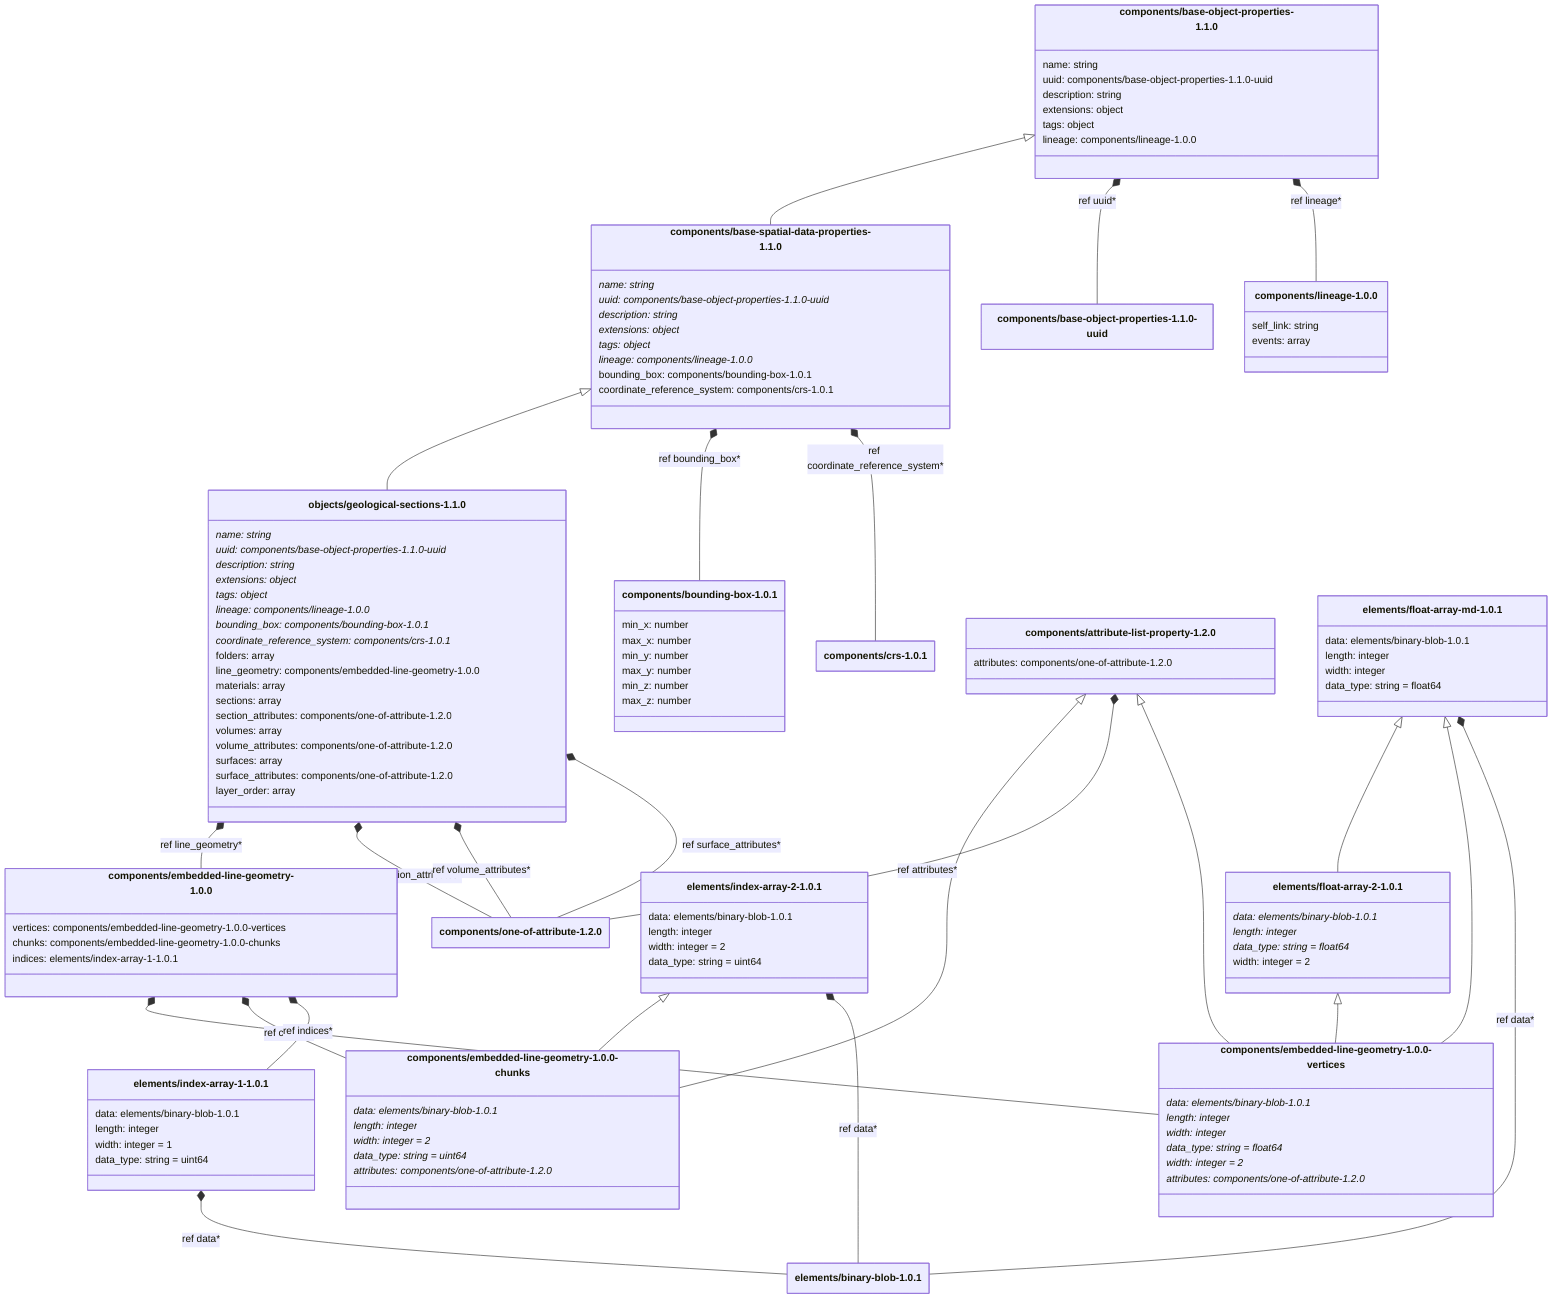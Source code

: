 ---
config:
    class:
        hideEmptyMembersBox: true
---

classDiagram
    class `components/base-object-properties-1.1.0`:::schemaComponent {
        name: string
        uuid: components/base-object-properties-1.1.0-uuid
        description: string
        extensions: object
        tags: object
        lineage: components/lineage-1.0.0
    }
    class `components/base-spatial-data-properties-1.1.0`:::schemaComponent {
        name: string*
        uuid: components/base-object-properties-1.1.0-uuid*
        description: string*
        extensions: object*
        tags: object*
        lineage: components/lineage-1.0.0*
        bounding_box: components/bounding-box-1.0.1
        coordinate_reference_system: components/crs-1.0.1
    }
    `components/base-object-properties-1.1.0` <|-- `components/base-spatial-data-properties-1.1.0`
    class `objects/geological-sections-1.1.0`:::schemaObject {
        name: string*
        uuid: components/base-object-properties-1.1.0-uuid*
        description: string*
        extensions: object*
        tags: object*
        lineage: components/lineage-1.0.0*
        bounding_box: components/bounding-box-1.0.1*
        coordinate_reference_system: components/crs-1.0.1*
        folders: array
        line_geometry: components/embedded-line-geometry-1.0.0
        materials: array
        sections: array
        section_attributes: components/one-of-attribute-1.2.0
        volumes: array
        volume_attributes: components/one-of-attribute-1.2.0
        surfaces: array
        surface_attributes: components/one-of-attribute-1.2.0
        layer_order: array
    }
    `components/base-spatial-data-properties-1.1.0` <|-- `objects/geological-sections-1.1.0`
    `components/base-object-properties-1.1.0` *-- `components/base-object-properties-1.1.0-uuid` : ref uuid*
    `components/base-object-properties-1.1.0` *-- `components/lineage-1.0.0` : ref lineage*
    `components/base-spatial-data-properties-1.1.0` *-- `components/bounding-box-1.0.1` : ref bounding_box*
    `components/base-spatial-data-properties-1.1.0` *-- `components/crs-1.0.1` : ref coordinate_reference_system*
    `objects/geological-sections-1.1.0` *-- `components/embedded-line-geometry-1.0.0` : ref line_geometry*
    `objects/geological-sections-1.1.0` *-- `components/one-of-attribute-1.2.0` : ref section_attributes*
    `objects/geological-sections-1.1.0` *-- `components/one-of-attribute-1.2.0` : ref volume_attributes*
    `objects/geological-sections-1.1.0` *-- `components/one-of-attribute-1.2.0` : ref surface_attributes*
    class `components/one-of-attribute-1.2.0`:::schemaComponent {
    }
    class `components/base-object-properties-1.1.0-uuid`:::schemaImplicit {
    }
    class `components/bounding-box-1.0.1`:::schemaComponent {
        min_x: number
        max_x: number
        min_y: number
        max_y: number
        min_z: number
        max_z: number
    }
    class `components/lineage-1.0.0`:::schemaComponent {
        self_link: string
        events: array
    }
    class `components/embedded-line-geometry-1.0.0`:::schemaComponent {
        vertices: components/embedded-line-geometry-1.0.0-vertices
        chunks: components/embedded-line-geometry-1.0.0-chunks
        indices: elements/index-array-1-1.0.1
    }
    `components/embedded-line-geometry-1.0.0` *-- `components/embedded-line-geometry-1.0.0-vertices` : ref vertices*
    `components/embedded-line-geometry-1.0.0` *-- `components/embedded-line-geometry-1.0.0-chunks` : ref chunks*
    `components/embedded-line-geometry-1.0.0` *-- `elements/index-array-1-1.0.1` : ref indices*
    class `elements/index-array-2-1.0.1`:::schemaElement {
        data: elements/binary-blob-1.0.1
        length: integer
        width: integer = 2
        data_type: string = uint64
    }
    class `components/attribute-list-property-1.2.0`:::schemaComponent {
        attributes: components/one-of-attribute-1.2.0
    }
    class `components/embedded-line-geometry-1.0.0-chunks`:::schemaImplicit {
        data: elements/binary-blob-1.0.1*
        length: integer*
        width: integer = 2*
        data_type: string = uint64*
        attributes: components/one-of-attribute-1.2.0*
    }
    `elements/index-array-2-1.0.1` <|-- `components/embedded-line-geometry-1.0.0-chunks`
    `components/attribute-list-property-1.2.0` <|-- `components/embedded-line-geometry-1.0.0-chunks`
    `elements/index-array-2-1.0.1` *-- `elements/binary-blob-1.0.1` : ref data*
    `components/attribute-list-property-1.2.0` *-- `components/one-of-attribute-1.2.0` : ref attributes*
    class `elements/binary-blob-1.0.1`:::schemaElement {
    }
    class `elements/index-array-1-1.0.1`:::schemaElement {
        data: elements/binary-blob-1.0.1
        length: integer
        width: integer = 1
        data_type: string = uint64
    }
    `elements/index-array-1-1.0.1` *-- `elements/binary-blob-1.0.1` : ref data*
    class `elements/float-array-md-1.0.1`:::schemaElement {
        data: elements/binary-blob-1.0.1
        length: integer
        width: integer
        data_type: string = float64
    }
    class `elements/float-array-2-1.0.1`:::schemaElement {
        data: elements/binary-blob-1.0.1*
        length: integer*
        data_type: string = float64*
        width: integer = 2
    }
    `elements/float-array-md-1.0.1` <|-- `elements/float-array-2-1.0.1`
    class `components/embedded-line-geometry-1.0.0-vertices`:::schemaImplicit {
        data: elements/binary-blob-1.0.1*
        length: integer*
        width: integer*
        data_type: string = float64*
        width: integer = 2*
        attributes: components/one-of-attribute-1.2.0*
    }
    `elements/float-array-md-1.0.1` <|-- `components/embedded-line-geometry-1.0.0-vertices`
    `elements/float-array-2-1.0.1` <|-- `components/embedded-line-geometry-1.0.0-vertices`
    `components/attribute-list-property-1.2.0` <|-- `components/embedded-line-geometry-1.0.0-vertices`
    `elements/float-array-md-1.0.1` *-- `elements/binary-blob-1.0.1` : ref data*
    class `components/crs-1.0.1`:::schemaComponent {
    }